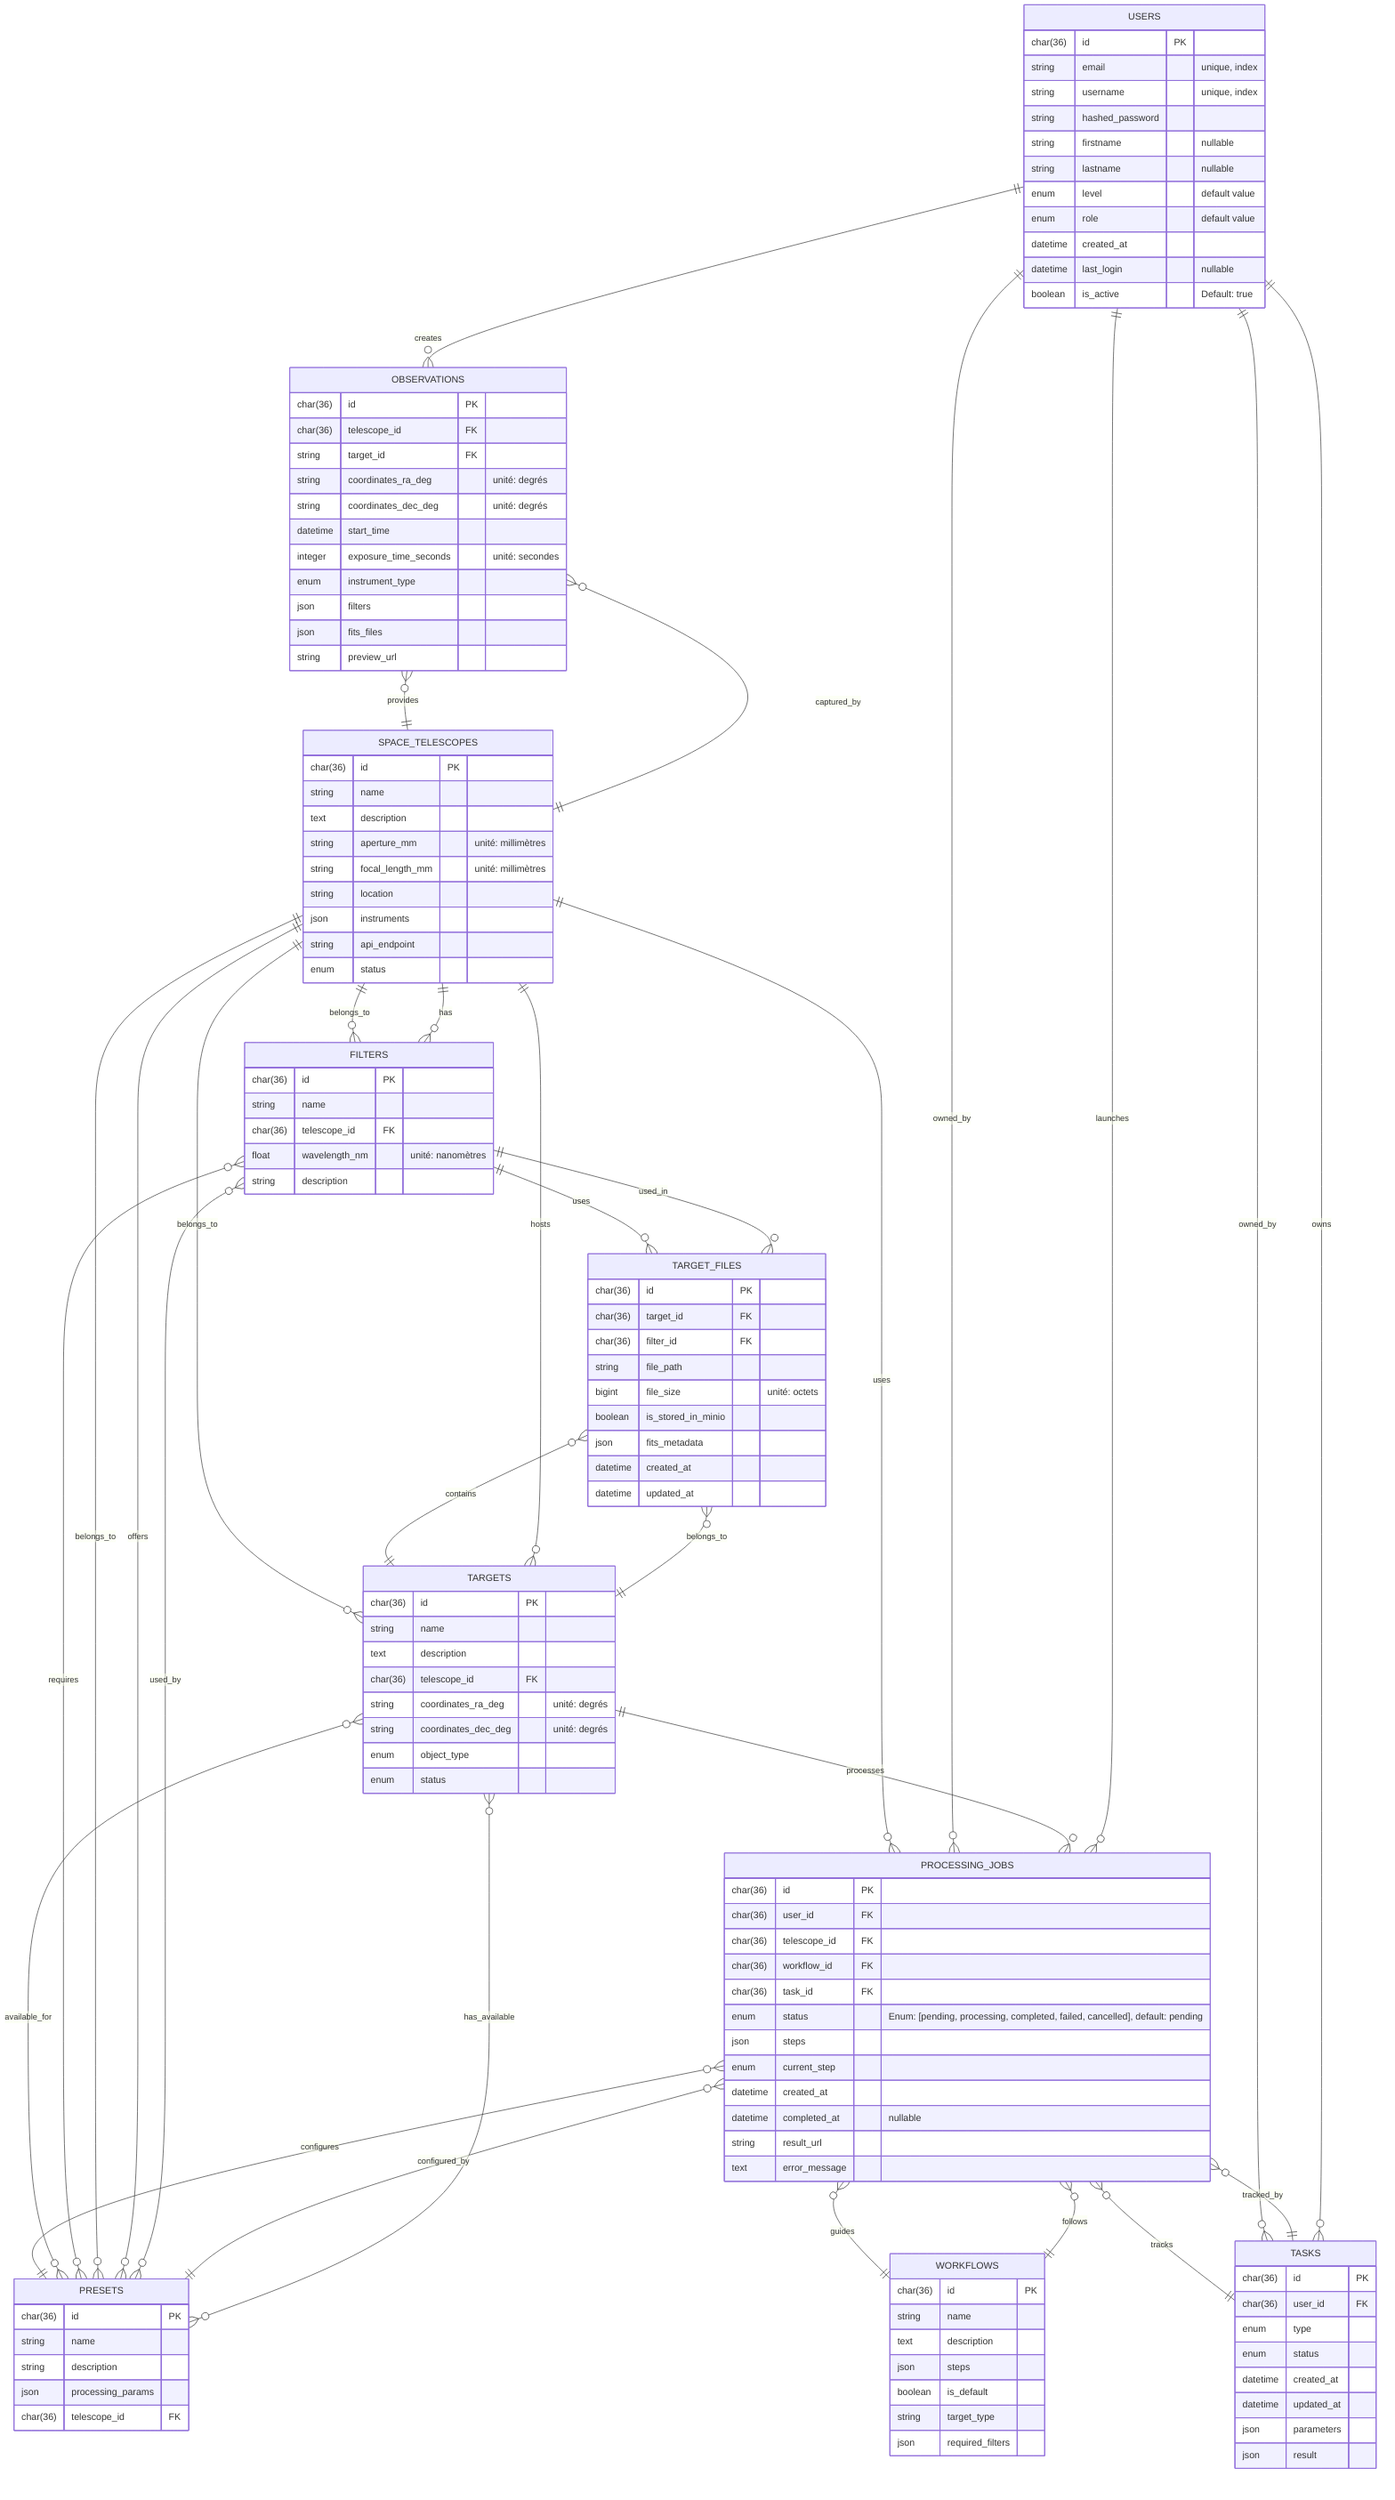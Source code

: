 erDiagram
    USERS ||--o{ OBSERVATIONS : creates
    USERS ||--o{ PROCESSING_JOBS : launches
    USERS ||--o{ TASKS : owns
    USERS {
        char(36) id PK
        string email "unique, index"
        string username "unique, index"
        string hashed_password
        string firstname "nullable"
        string lastname "nullable"
        enum level "default value"
        enum role "default value"
        datetime created_at
        datetime last_login "nullable"
        boolean is_active "Default: true"
    }

    TARGETS ||--o{ TARGET_FILES : contains
    TARGETS ||--o{ PROCESSING_JOBS : processes
    TARGETS }o--|| SPACE_TELESCOPES : belongs_to
    TARGETS }o--o{ PRESETS : has_available
    TARGETS {
        char(36) id PK
        string name
        text description
        char(36) telescope_id FK
        string coordinates_ra_deg "unité: degrés"
        string coordinates_dec_deg "unité: degrés"
        enum object_type
        enum status
    }

    OBSERVATIONS }o--|| SPACE_TELESCOPES : captured_by
    OBSERVATIONS {
        char(36) id PK
        char(36) telescope_id FK
        string target_id FK
        string coordinates_ra_deg "unité: degrés"
        string coordinates_dec_deg "unité: degrés"
        datetime start_time
        integer exposure_time_seconds "unité: secondes"
        enum instrument_type
        json filters
        json fits_files
        string preview_url
    }

    TARGET_FILES }o--|| FILTERS : uses
    TARGET_FILES }o--|| TARGETS : belongs_to
    TARGET_FILES {
        char(36) id PK
        char(36) target_id FK
        char(36) filter_id FK
        string file_path
        bigint file_size "unité: octets"
        boolean is_stored_in_minio
        json fits_metadata
        datetime created_at
        datetime updated_at
    }

    PROCESSING_JOBS }o--|| USERS : owned_by
    PROCESSING_JOBS }o--|| SPACE_TELESCOPES : uses
    PROCESSING_JOBS }o--|| WORKFLOWS : follows
    PROCESSING_JOBS }o--|| TASKS : tracked_by
    PROCESSING_JOBS }o--|| PRESETS : configured_by
    PROCESSING_JOBS {
        char(36) id PK
        char(36) user_id FK
        char(36) telescope_id FK
        char(36) workflow_id FK
        char(36) task_id FK
        enum status "Enum: [pending, processing, completed, failed, cancelled], default: pending"
        json steps
        enum current_step
        datetime created_at
        datetime completed_at "nullable"
        string result_url
        text error_message
    }

    TASKS }o--|| USERS : owned_by
    TASKS ||--o{ PROCESSING_JOBS : tracks
    TASKS {
        char(36) id PK
        char(36) user_id FK
        enum type
        enum status
        datetime created_at
        datetime updated_at
        json parameters
        json result
    }

    PRESETS }o--|| SPACE_TELESCOPES : belongs_to
    PRESETS }o--o{ FILTERS : requires
    PRESETS }o--o{ TARGETS : available_for
    PRESETS ||--o{ PROCESSING_JOBS : configures
    PRESETS {
        char(36) id PK
        string name
        string description
        json processing_params
        char(36) telescope_id FK
    }

    FILTERS }o--|| SPACE_TELESCOPES : belongs_to
    FILTERS ||--o{ TARGET_FILES : used_in
    FILTERS }o--o{ PRESETS : used_by
    FILTERS {
        char(36) id PK
        string name
        char(36) telescope_id FK
        float wavelength_nm "unité: nanomètres"
        string description
    }

    SPACE_TELESCOPES ||--o{ OBSERVATIONS : provides
    SPACE_TELESCOPES ||--o{ FILTERS : has
    SPACE_TELESCOPES ||--o{ PRESETS : offers
    SPACE_TELESCOPES ||--o{ TARGETS : hosts
    SPACE_TELESCOPES {
        char(36) id PK
        string name
        text description
        string aperture_mm "unité: millimètres"
        string focal_length_mm "unité: millimètres"
        string location
        json instruments
        string api_endpoint
        enum status
    }

    WORKFLOWS ||--o{ PROCESSING_JOBS : guides
    WORKFLOWS {
        char(36) id PK
        string name
        text description
        json steps
        boolean is_default
        string target_type
        json required_filters
    }